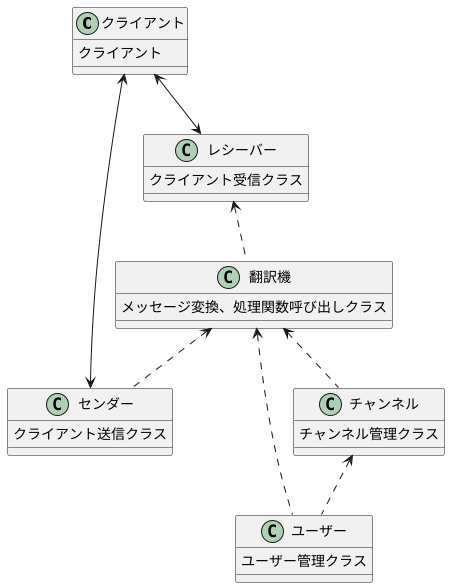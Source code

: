@startuml class

' クラス定義

class クライアント
{
クライアント
}

class レシーバー
{
クライアント受信クラス
}

class センダー
{
クライアント送信クラス
}

class 翻訳機
{
メッセージ変換、処理関数呼び出しクラス
}

class ユーザー
{
ユーザー管理クラス
}

class チャンネル
{
チャンネル管理クラス
}

' 関係（サーバー ← 翻訳機 ← ユーザー）
クライアント<-->レシーバー
翻訳機 <.. センダー
センダー<-->クライアント
レシーバー <.. 翻訳機
翻訳機 <.. ユーザー
翻訳機 <.. チャンネル
チャンネル<..ユーザー

@enduml
